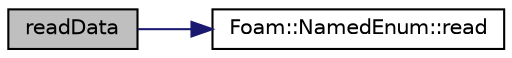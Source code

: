digraph "readData"
{
  bgcolor="transparent";
  edge [fontname="Helvetica",fontsize="10",labelfontname="Helvetica",labelfontsize="10"];
  node [fontname="Helvetica",fontsize="10",shape=record];
  rankdir="LR";
  Node4 [label="readData",height=0.2,width=0.4,color="black", fillcolor="grey75", style="filled", fontcolor="black"];
  Node4 -> Node5 [color="midnightblue",fontsize="10",style="solid",fontname="Helvetica"];
  Node5 [label="Foam::NamedEnum::read",height=0.2,width=0.4,color="black",URL="$a27113.html#a23940971225b67efe40f10dda5d9f201",tooltip="Read a word from Istream and return the corresponding. "];
}
